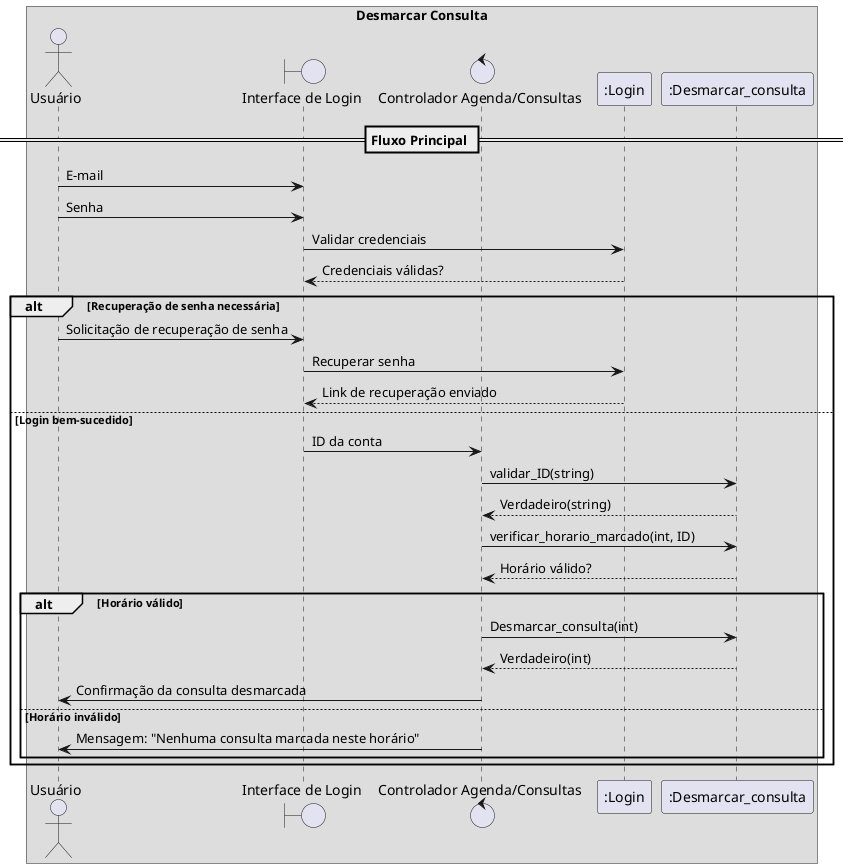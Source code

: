 Utilize como base o código abaixo:
Código do Plant UML:
@startuml
box "Desmarcar Consulta" 
    actor Usuário
    boundary "Interface de Login" as Login
    control "Controlador Agenda/Consultas" as Controlador
    participant ":Login" as ModuloLogin
    participant ":Desmarcar_consulta" as Modulo

    == Fluxo Principal ==
    Usuário -> Login : E-mail
    Usuário -> Login : Senha
    Login -> ModuloLogin : Validar credenciais
    ModuloLogin --> Login : Credenciais válidas?
    
    alt Recuperação de senha necessária
        Usuário -> Login : Solicitação de recuperação de senha
        Login -> ModuloLogin : Recuperar senha
        ModuloLogin --> Login : Link de recuperação enviado
    else Login bem-sucedido
        Login -> Controlador : ID da conta
        Controlador -> Modulo : validar_ID(string)
        Modulo --> Controlador : Verdadeiro(string)

        Controlador -> Modulo : verificar_horario_marcado(int, ID)
        Modulo --> Controlador : Horário válido?

        alt Horário válido
            Controlador -> Modulo : Desmarcar_consulta(int)
            Modulo --> Controlador : Verdadeiro(int)
            Controlador -> Usuário : Confirmação da consulta desmarcada
        else Horário inválido
            Controlador -> Usuário : Mensagem: "Nenhuma consulta marcada neste horário"
        end
    end
end box
@enduml